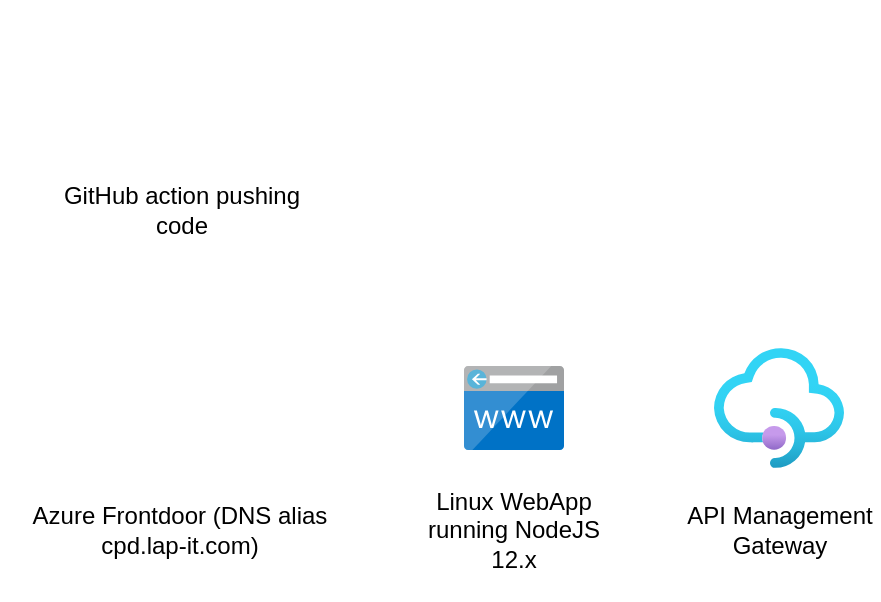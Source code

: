 <mxfile version="14.1.7" type="github"><diagram id="cLjCFDDv4HLOv7hv9Nwq" name="Page-1"><mxGraphModel dx="526" dy="490" grid="1" gridSize="10" guides="1" tooltips="1" connect="1" arrows="1" fold="1" page="1" pageScale="1" pageWidth="827" pageHeight="1169" math="0" shadow="0"><root><mxCell id="0"/><mxCell id="1" parent="0"/><mxCell id="7gz7CwpgAnrN71xYVUwf-1" value="" style="aspect=fixed;html=1;points=[];align=center;image;fontSize=12;image=img/lib/mscae/CustomDomain.svg;" vertex="1" parent="1"><mxGeometry x="255" y="193" width="50" height="42" as="geometry"/></mxCell><mxCell id="7gz7CwpgAnrN71xYVUwf-2" value="" style="shape=image;html=1;verticalAlign=top;verticalLabelPosition=bottom;labelBackgroundColor=#ffffff;imageAspect=0;aspect=fixed;image=https://cdn3.iconfinder.com/data/icons/interior-design-18/512/N_T_1050Artboard_1_copy_14-128.png" vertex="1" parent="1"><mxGeometry x="49" y="150" width="128" height="128" as="geometry"/></mxCell><object label="Azure Frontdoor (DNS alias cpd.lap-it.com)" Text="Azure front door&#xa;" id="7gz7CwpgAnrN71xYVUwf-5"><mxCell style="text;html=1;strokeColor=none;fillColor=none;align=center;verticalAlign=middle;whiteSpace=wrap;rounded=0;" vertex="1" parent="1"><mxGeometry x="23" y="240" width="180" height="70" as="geometry"/></mxCell></object><mxCell id="7gz7CwpgAnrN71xYVUwf-6" value="Linux WebApp running NodeJS 12.x" style="text;html=1;strokeColor=none;fillColor=none;align=center;verticalAlign=middle;whiteSpace=wrap;rounded=0;" vertex="1" parent="1"><mxGeometry x="235" y="252.5" width="90" height="45" as="geometry"/></mxCell><mxCell id="7gz7CwpgAnrN71xYVUwf-7" value="" style="shape=image;html=1;verticalAlign=top;verticalLabelPosition=bottom;labelBackgroundColor=#ffffff;imageAspect=0;aspect=fixed;image=https://cdn4.iconfinder.com/data/icons/social-media-logos-6/512/71-github-128.png" vertex="1" parent="1"><mxGeometry x="73" y="10" width="80" height="80" as="geometry"/></mxCell><mxCell id="7gz7CwpgAnrN71xYVUwf-8" value="GitHub action pushing code" style="text;html=1;strokeColor=none;fillColor=none;align=center;verticalAlign=middle;whiteSpace=wrap;rounded=0;" vertex="1" parent="1"><mxGeometry x="49" y="90" width="130" height="50" as="geometry"/></mxCell><mxCell id="7gz7CwpgAnrN71xYVUwf-11" value="" style="aspect=fixed;html=1;points=[];align=center;image;fontSize=12;image=img/lib/azure2/app_services/API_Management_Services.svg;" vertex="1" parent="1"><mxGeometry x="380" y="184" width="65" height="60" as="geometry"/></mxCell><mxCell id="7gz7CwpgAnrN71xYVUwf-12" value="API Management Gateway" style="text;html=1;strokeColor=none;fillColor=none;align=center;verticalAlign=middle;whiteSpace=wrap;rounded=0;" vertex="1" parent="1"><mxGeometry x="362.5" y="257.5" width="100" height="35" as="geometry"/></mxCell></root></mxGraphModel></diagram></mxfile>